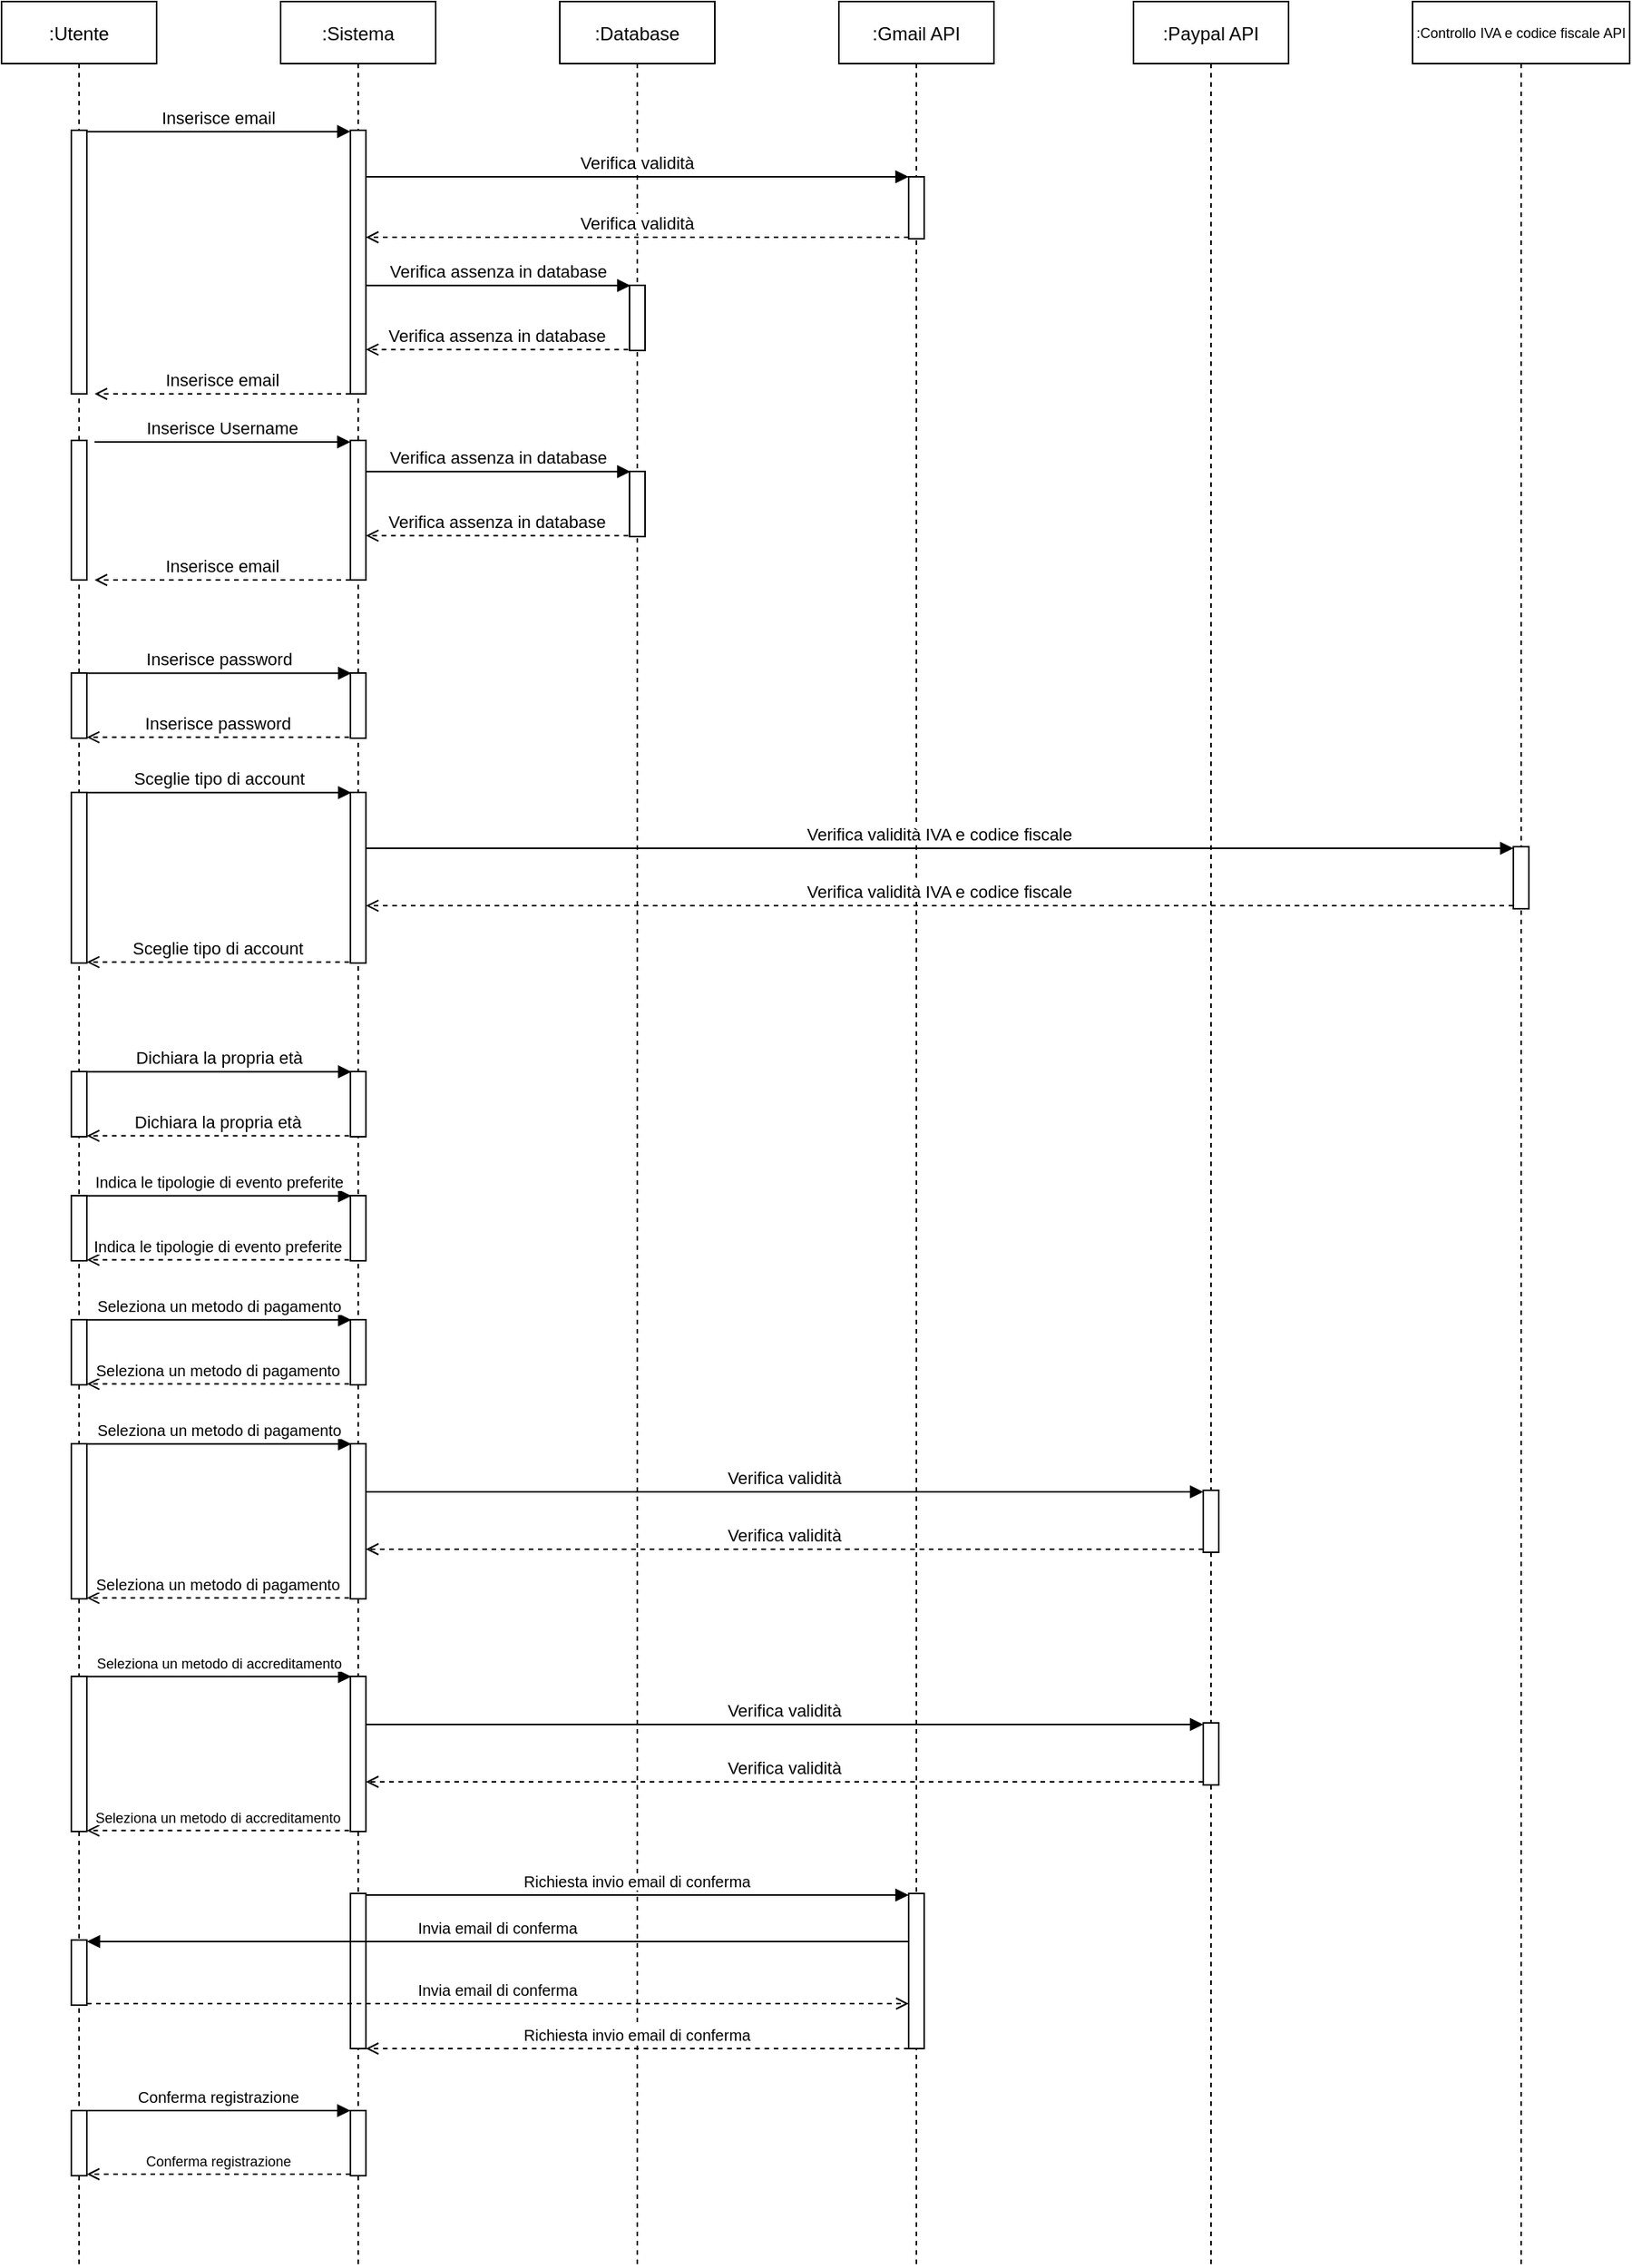 <mxfile version="20.5.3" type="device"><diagram id="kgpKYQtTHZ0yAKxKKP6v" name="Page-1"><mxGraphModel dx="2852" dy="1538" grid="1" gridSize="10" guides="1" tooltips="1" connect="1" arrows="1" fold="1" page="1" pageScale="1" pageWidth="850" pageHeight="1100" math="0" shadow="0"><root><mxCell id="0"/><mxCell id="1" parent="0"/><mxCell id="3nuBFxr9cyL0pnOWT2aG-1" value=":Utente" style="shape=umlLifeline;perimeter=lifelinePerimeter;container=1;collapsible=0;recursiveResize=0;rounded=0;shadow=0;strokeWidth=1;" parent="1" vertex="1"><mxGeometry x="80" y="60" width="100" height="1460" as="geometry"/></mxCell><mxCell id="-j8DIlYsSEZir16RVXWI-24" value="" style="points=[];perimeter=orthogonalPerimeter;rounded=0;shadow=0;strokeWidth=1;" vertex="1" parent="3nuBFxr9cyL0pnOWT2aG-1"><mxGeometry x="45" y="83" width="10" height="170" as="geometry"/></mxCell><mxCell id="-j8DIlYsSEZir16RVXWI-27" value="" style="points=[];perimeter=orthogonalPerimeter;rounded=0;shadow=0;strokeWidth=1;" vertex="1" parent="3nuBFxr9cyL0pnOWT2aG-1"><mxGeometry x="45" y="283" width="10" height="90" as="geometry"/></mxCell><mxCell id="-j8DIlYsSEZir16RVXWI-38" value="" style="points=[];perimeter=orthogonalPerimeter;rounded=0;shadow=0;strokeWidth=1;" vertex="1" parent="3nuBFxr9cyL0pnOWT2aG-1"><mxGeometry x="45" y="433" width="10" height="42" as="geometry"/></mxCell><mxCell id="-j8DIlYsSEZir16RVXWI-46" value="" style="points=[];perimeter=orthogonalPerimeter;rounded=0;shadow=0;strokeWidth=1;" vertex="1" parent="3nuBFxr9cyL0pnOWT2aG-1"><mxGeometry x="45" y="510" width="10" height="110" as="geometry"/></mxCell><mxCell id="-j8DIlYsSEZir16RVXWI-47" value="Sceglie tipo di account" style="verticalAlign=bottom;endArrow=open;shadow=0;strokeWidth=1;exitX=-0.081;exitY=0.986;exitDx=0;exitDy=0;exitPerimeter=0;endFill=0;dashed=1;" edge="1" parent="3nuBFxr9cyL0pnOWT2aG-1"><mxGeometry relative="1" as="geometry"><mxPoint x="224.19" y="619.412" as="sourcePoint"/><mxPoint x="55" y="619.412" as="targetPoint"/></mxGeometry></mxCell><mxCell id="-j8DIlYsSEZir16RVXWI-48" value="Sceglie tipo di account" style="verticalAlign=bottom;endArrow=block;shadow=0;strokeWidth=1;entryX=0.058;entryY=0.003;entryDx=0;entryDy=0;entryPerimeter=0;" edge="1" source="-j8DIlYsSEZir16RVXWI-46" parent="3nuBFxr9cyL0pnOWT2aG-1"><mxGeometry relative="1" as="geometry"><mxPoint x="50" y="510.126" as="sourcePoint"/><mxPoint x="225.58" y="510.126" as="targetPoint"/></mxGeometry></mxCell><mxCell id="-j8DIlYsSEZir16RVXWI-50" value="" style="points=[];perimeter=orthogonalPerimeter;rounded=0;shadow=0;strokeWidth=1;" vertex="1" parent="3nuBFxr9cyL0pnOWT2aG-1"><mxGeometry x="45" y="690" width="10" height="42" as="geometry"/></mxCell><mxCell id="-j8DIlYsSEZir16RVXWI-51" value="Dichiara la propria età" style="verticalAlign=bottom;endArrow=block;shadow=0;strokeWidth=1;entryX=0.058;entryY=0.003;entryDx=0;entryDy=0;entryPerimeter=0;" edge="1" source="-j8DIlYsSEZir16RVXWI-50" parent="3nuBFxr9cyL0pnOWT2aG-1"><mxGeometry relative="1" as="geometry"><mxPoint x="-30" y="570.126" as="sourcePoint"/><mxPoint x="225.58" y="690.126" as="targetPoint"/></mxGeometry></mxCell><mxCell id="-j8DIlYsSEZir16RVXWI-52" value="Dichiara la propria età" style="verticalAlign=bottom;endArrow=open;shadow=0;strokeWidth=1;exitX=-0.081;exitY=0.986;exitDx=0;exitDy=0;exitPerimeter=0;endFill=0;dashed=1;" edge="1" target="-j8DIlYsSEZir16RVXWI-50" parent="3nuBFxr9cyL0pnOWT2aG-1"><mxGeometry relative="1" as="geometry"><mxPoint x="224.19" y="731.412" as="sourcePoint"/><mxPoint x="-30" y="611.412" as="targetPoint"/></mxGeometry></mxCell><mxCell id="-j8DIlYsSEZir16RVXWI-54" value="" style="points=[];perimeter=orthogonalPerimeter;rounded=0;shadow=0;strokeWidth=1;" vertex="1" parent="3nuBFxr9cyL0pnOWT2aG-1"><mxGeometry x="45" y="770" width="10" height="42" as="geometry"/></mxCell><mxCell id="-j8DIlYsSEZir16RVXWI-55" value="Indica le tipologie di evento preferite" style="verticalAlign=bottom;endArrow=block;shadow=0;strokeWidth=1;entryX=0.058;entryY=0.003;entryDx=0;entryDy=0;entryPerimeter=0;fontSize=10;" edge="1" source="-j8DIlYsSEZir16RVXWI-54" parent="3nuBFxr9cyL0pnOWT2aG-1"><mxGeometry relative="1" as="geometry"><mxPoint x="-110" y="530.126" as="sourcePoint"/><mxPoint x="225.58" y="770.126" as="targetPoint"/></mxGeometry></mxCell><mxCell id="-j8DIlYsSEZir16RVXWI-56" value="Indica le tipologie di evento preferite" style="verticalAlign=bottom;endArrow=open;shadow=0;strokeWidth=1;exitX=-0.081;exitY=0.986;exitDx=0;exitDy=0;exitPerimeter=0;endFill=0;dashed=1;fontSize=10;" edge="1" target="-j8DIlYsSEZir16RVXWI-54" parent="3nuBFxr9cyL0pnOWT2aG-1"><mxGeometry relative="1" as="geometry"><mxPoint x="224.19" y="811.412" as="sourcePoint"/><mxPoint x="-110" y="571.412" as="targetPoint"/></mxGeometry></mxCell><mxCell id="-j8DIlYsSEZir16RVXWI-58" value="" style="points=[];perimeter=orthogonalPerimeter;rounded=0;shadow=0;strokeWidth=1;" vertex="1" parent="3nuBFxr9cyL0pnOWT2aG-1"><mxGeometry x="45" y="850" width="10" height="42" as="geometry"/></mxCell><mxCell id="-j8DIlYsSEZir16RVXWI-59" value="Seleziona un metodo di pagamento" style="verticalAlign=bottom;endArrow=block;shadow=0;strokeWidth=1;entryX=0.058;entryY=0.003;entryDx=0;entryDy=0;entryPerimeter=0;fontSize=10;" edge="1" source="-j8DIlYsSEZir16RVXWI-58" parent="3nuBFxr9cyL0pnOWT2aG-1"><mxGeometry relative="1" as="geometry"><mxPoint x="-110" y="610.126" as="sourcePoint"/><mxPoint x="225.58" y="850.126" as="targetPoint"/></mxGeometry></mxCell><mxCell id="-j8DIlYsSEZir16RVXWI-60" value="Seleziona un metodo di pagamento" style="verticalAlign=bottom;endArrow=open;shadow=0;strokeWidth=1;exitX=-0.081;exitY=0.986;exitDx=0;exitDy=0;exitPerimeter=0;endFill=0;dashed=1;fontSize=10;" edge="1" target="-j8DIlYsSEZir16RVXWI-58" parent="3nuBFxr9cyL0pnOWT2aG-1"><mxGeometry relative="1" as="geometry"><mxPoint x="224.19" y="891.412" as="sourcePoint"/><mxPoint x="-110" y="651.412" as="targetPoint"/></mxGeometry></mxCell><mxCell id="-j8DIlYsSEZir16RVXWI-62" value="" style="points=[];perimeter=orthogonalPerimeter;rounded=0;shadow=0;strokeWidth=1;" vertex="1" parent="3nuBFxr9cyL0pnOWT2aG-1"><mxGeometry x="45" y="930" width="10" height="100" as="geometry"/></mxCell><mxCell id="-j8DIlYsSEZir16RVXWI-63" value="Seleziona un metodo di pagamento" style="verticalAlign=bottom;endArrow=block;shadow=0;strokeWidth=1;entryX=0.058;entryY=0.003;entryDx=0;entryDy=0;entryPerimeter=0;fontSize=10;" edge="1" source="-j8DIlYsSEZir16RVXWI-62" parent="3nuBFxr9cyL0pnOWT2aG-1"><mxGeometry relative="1" as="geometry"><mxPoint x="-190" y="570.126" as="sourcePoint"/><mxPoint x="225.58" y="930.126" as="targetPoint"/></mxGeometry></mxCell><mxCell id="-j8DIlYsSEZir16RVXWI-64" value="Seleziona un metodo di pagamento" style="verticalAlign=bottom;endArrow=open;shadow=0;strokeWidth=1;exitX=-0.081;exitY=0.986;exitDx=0;exitDy=0;exitPerimeter=0;endFill=0;dashed=1;fontSize=10;" edge="1" parent="3nuBFxr9cyL0pnOWT2aG-1"><mxGeometry relative="1" as="geometry"><mxPoint x="224.19" y="1029.412" as="sourcePoint"/><mxPoint x="55" y="1029.412" as="targetPoint"/></mxGeometry></mxCell><mxCell id="-j8DIlYsSEZir16RVXWI-70" value="" style="points=[];perimeter=orthogonalPerimeter;rounded=0;shadow=0;strokeWidth=1;" vertex="1" parent="3nuBFxr9cyL0pnOWT2aG-1"><mxGeometry x="45" y="1080" width="10" height="100" as="geometry"/></mxCell><mxCell id="-j8DIlYsSEZir16RVXWI-71" value="Seleziona un metodo di accreditamento" style="verticalAlign=bottom;endArrow=block;shadow=0;strokeWidth=1;entryX=0.058;entryY=0.003;entryDx=0;entryDy=0;entryPerimeter=0;fontSize=9;" edge="1" source="-j8DIlYsSEZir16RVXWI-70" parent="3nuBFxr9cyL0pnOWT2aG-1"><mxGeometry relative="1" as="geometry"><mxPoint x="-270" y="660.126" as="sourcePoint"/><mxPoint x="225.58" y="1080.126" as="targetPoint"/></mxGeometry></mxCell><mxCell id="-j8DIlYsSEZir16RVXWI-72" value="Seleziona un metodo di accreditamento" style="verticalAlign=bottom;endArrow=open;shadow=0;strokeWidth=1;exitX=-0.081;exitY=0.986;exitDx=0;exitDy=0;exitPerimeter=0;endFill=0;dashed=1;fontSize=9;" edge="1" parent="3nuBFxr9cyL0pnOWT2aG-1"><mxGeometry relative="1" as="geometry"><mxPoint x="224.19" y="1179.412" as="sourcePoint"/><mxPoint x="55" y="1179.412" as="targetPoint"/></mxGeometry></mxCell><mxCell id="-j8DIlYsSEZir16RVXWI-87" value="" style="points=[];perimeter=orthogonalPerimeter;rounded=0;shadow=0;strokeWidth=1;" vertex="1" parent="3nuBFxr9cyL0pnOWT2aG-1"><mxGeometry x="45" y="1250" width="10" height="42" as="geometry"/></mxCell><mxCell id="-j8DIlYsSEZir16RVXWI-99" value="" style="points=[];perimeter=orthogonalPerimeter;rounded=0;shadow=0;strokeWidth=1;" vertex="1" parent="3nuBFxr9cyL0pnOWT2aG-1"><mxGeometry x="45" y="1360" width="10" height="42" as="geometry"/></mxCell><mxCell id="3nuBFxr9cyL0pnOWT2aG-5" value=":Sistema" style="shape=umlLifeline;perimeter=lifelinePerimeter;container=1;collapsible=0;recursiveResize=0;rounded=0;shadow=0;strokeWidth=1;" parent="1" vertex="1"><mxGeometry x="260" y="60" width="100" height="1460" as="geometry"/></mxCell><mxCell id="-j8DIlYsSEZir16RVXWI-33" value="" style="points=[];perimeter=orthogonalPerimeter;rounded=0;shadow=0;strokeWidth=1;" vertex="1" parent="3nuBFxr9cyL0pnOWT2aG-5"><mxGeometry x="45" y="433" width="10" height="42" as="geometry"/></mxCell><mxCell id="-j8DIlYsSEZir16RVXWI-36" value="" style="points=[];perimeter=orthogonalPerimeter;rounded=0;shadow=0;strokeWidth=1;" vertex="1" parent="3nuBFxr9cyL0pnOWT2aG-5"><mxGeometry x="45" y="83" width="10" height="170" as="geometry"/></mxCell><mxCell id="-j8DIlYsSEZir16RVXWI-37" value="" style="points=[];perimeter=orthogonalPerimeter;rounded=0;shadow=0;strokeWidth=1;" vertex="1" parent="3nuBFxr9cyL0pnOWT2aG-5"><mxGeometry x="45" y="283" width="10" height="90" as="geometry"/></mxCell><mxCell id="-j8DIlYsSEZir16RVXWI-49" value="" style="points=[];perimeter=orthogonalPerimeter;rounded=0;shadow=0;strokeWidth=1;" vertex="1" parent="3nuBFxr9cyL0pnOWT2aG-5"><mxGeometry x="45" y="510" width="10" height="110" as="geometry"/></mxCell><mxCell id="-j8DIlYsSEZir16RVXWI-53" value="" style="points=[];perimeter=orthogonalPerimeter;rounded=0;shadow=0;strokeWidth=1;" vertex="1" parent="3nuBFxr9cyL0pnOWT2aG-5"><mxGeometry x="45" y="690" width="10" height="42" as="geometry"/></mxCell><mxCell id="-j8DIlYsSEZir16RVXWI-57" value="" style="points=[];perimeter=orthogonalPerimeter;rounded=0;shadow=0;strokeWidth=1;" vertex="1" parent="3nuBFxr9cyL0pnOWT2aG-5"><mxGeometry x="45" y="770" width="10" height="42" as="geometry"/></mxCell><mxCell id="-j8DIlYsSEZir16RVXWI-61" value="" style="points=[];perimeter=orthogonalPerimeter;rounded=0;shadow=0;strokeWidth=1;" vertex="1" parent="3nuBFxr9cyL0pnOWT2aG-5"><mxGeometry x="45" y="850" width="10" height="42" as="geometry"/></mxCell><mxCell id="-j8DIlYsSEZir16RVXWI-65" value="" style="points=[];perimeter=orthogonalPerimeter;rounded=0;shadow=0;strokeWidth=1;" vertex="1" parent="3nuBFxr9cyL0pnOWT2aG-5"><mxGeometry x="45" y="930" width="10" height="100" as="geometry"/></mxCell><mxCell id="-j8DIlYsSEZir16RVXWI-73" value="" style="points=[];perimeter=orthogonalPerimeter;rounded=0;shadow=0;strokeWidth=1;" vertex="1" parent="3nuBFxr9cyL0pnOWT2aG-5"><mxGeometry x="45" y="1080" width="10" height="100" as="geometry"/></mxCell><mxCell id="-j8DIlYsSEZir16RVXWI-85" value="" style="points=[];perimeter=orthogonalPerimeter;rounded=0;shadow=0;strokeWidth=1;" vertex="1" parent="3nuBFxr9cyL0pnOWT2aG-5"><mxGeometry x="45" y="1220" width="10" height="100" as="geometry"/></mxCell><mxCell id="-j8DIlYsSEZir16RVXWI-102" value="" style="points=[];perimeter=orthogonalPerimeter;rounded=0;shadow=0;strokeWidth=1;" vertex="1" parent="3nuBFxr9cyL0pnOWT2aG-5"><mxGeometry x="45" y="1360" width="10" height="42" as="geometry"/></mxCell><mxCell id="-j8DIlYsSEZir16RVXWI-1" value=":Database" style="shape=umlLifeline;perimeter=lifelinePerimeter;container=1;collapsible=0;recursiveResize=0;rounded=0;shadow=0;strokeWidth=1;" vertex="1" parent="1"><mxGeometry x="440" y="60" width="100" height="1460" as="geometry"/></mxCell><mxCell id="-j8DIlYsSEZir16RVXWI-2" value="" style="points=[];perimeter=orthogonalPerimeter;rounded=0;shadow=0;strokeWidth=1;" vertex="1" parent="-j8DIlYsSEZir16RVXWI-1"><mxGeometry x="45" y="183" width="10" height="42" as="geometry"/></mxCell><mxCell id="-j8DIlYsSEZir16RVXWI-29" value="" style="points=[];perimeter=orthogonalPerimeter;rounded=0;shadow=0;strokeWidth=1;" vertex="1" parent="-j8DIlYsSEZir16RVXWI-1"><mxGeometry x="45" y="303" width="10" height="42" as="geometry"/></mxCell><mxCell id="-j8DIlYsSEZir16RVXWI-30" value="Verifica assenza in database" style="verticalAlign=bottom;endArrow=block;shadow=0;strokeWidth=1;entryX=0.058;entryY=0.003;entryDx=0;entryDy=0;entryPerimeter=0;" edge="1" target="-j8DIlYsSEZir16RVXWI-29" parent="-j8DIlYsSEZir16RVXWI-1"><mxGeometry relative="1" as="geometry"><mxPoint x="-125" y="303.126" as="sourcePoint"/><mxPoint x="40" y="353" as="targetPoint"/></mxGeometry></mxCell><mxCell id="-j8DIlYsSEZir16RVXWI-31" value="Verifica assenza in database" style="verticalAlign=bottom;endArrow=open;shadow=0;strokeWidth=1;exitX=-0.081;exitY=0.986;exitDx=0;exitDy=0;exitPerimeter=0;endFill=0;dashed=1;" edge="1" source="-j8DIlYsSEZir16RVXWI-29" parent="-j8DIlYsSEZir16RVXWI-1"><mxGeometry relative="1" as="geometry"><mxPoint x="40" y="393" as="sourcePoint"/><mxPoint x="-125" y="344.412" as="targetPoint"/></mxGeometry></mxCell><mxCell id="-j8DIlYsSEZir16RVXWI-8" value=":Gmail API" style="shape=umlLifeline;perimeter=lifelinePerimeter;container=1;collapsible=0;recursiveResize=0;rounded=0;shadow=0;strokeWidth=1;" vertex="1" parent="1"><mxGeometry x="620" y="60" width="100" height="1460" as="geometry"/></mxCell><mxCell id="-j8DIlYsSEZir16RVXWI-9" value="" style="points=[];perimeter=orthogonalPerimeter;rounded=0;shadow=0;strokeWidth=1;" vertex="1" parent="-j8DIlYsSEZir16RVXWI-8"><mxGeometry x="45" y="113" width="10" height="40" as="geometry"/></mxCell><mxCell id="-j8DIlYsSEZir16RVXWI-83" value="Verifica validità IVA e codice fiscale" style="verticalAlign=bottom;endArrow=open;shadow=0;strokeWidth=1;dashed=1;endFill=0;" edge="1" parent="-j8DIlYsSEZir16RVXWI-8"><mxGeometry relative="1" as="geometry"><mxPoint x="435" y="583.05" as="sourcePoint"/><mxPoint x="-305" y="583.05" as="targetPoint"/></mxGeometry></mxCell><mxCell id="-j8DIlYsSEZir16RVXWI-94" value="" style="points=[];perimeter=orthogonalPerimeter;rounded=0;shadow=0;strokeWidth=1;" vertex="1" parent="-j8DIlYsSEZir16RVXWI-8"><mxGeometry x="45" y="1220" width="10" height="100" as="geometry"/></mxCell><mxCell id="-j8DIlYsSEZir16RVXWI-20" value="Verifica validità" style="verticalAlign=bottom;endArrow=block;shadow=0;strokeWidth=1;" edge="1" parent="1"><mxGeometry relative="1" as="geometry"><mxPoint x="315" y="173" as="sourcePoint"/><mxPoint x="665.0" y="173" as="targetPoint"/></mxGeometry></mxCell><mxCell id="-j8DIlYsSEZir16RVXWI-21" value="Verifica validità" style="verticalAlign=bottom;endArrow=open;shadow=0;strokeWidth=1;dashed=1;endFill=0;" edge="1" parent="1"><mxGeometry relative="1" as="geometry"><mxPoint x="665" y="212" as="sourcePoint"/><mxPoint x="315" y="212" as="targetPoint"/></mxGeometry></mxCell><mxCell id="-j8DIlYsSEZir16RVXWI-22" value="Verifica assenza in database" style="verticalAlign=bottom;endArrow=block;shadow=0;strokeWidth=1;entryX=0.058;entryY=0.003;entryDx=0;entryDy=0;entryPerimeter=0;" edge="1" parent="1" target="-j8DIlYsSEZir16RVXWI-2"><mxGeometry relative="1" as="geometry"><mxPoint x="315" y="243.126" as="sourcePoint"/><mxPoint x="480" y="293" as="targetPoint"/></mxGeometry></mxCell><mxCell id="-j8DIlYsSEZir16RVXWI-23" value="Verifica assenza in database" style="verticalAlign=bottom;endArrow=open;shadow=0;strokeWidth=1;exitX=-0.081;exitY=0.986;exitDx=0;exitDy=0;exitPerimeter=0;endFill=0;dashed=1;" edge="1" parent="1" source="-j8DIlYsSEZir16RVXWI-2"><mxGeometry relative="1" as="geometry"><mxPoint x="480" y="333" as="sourcePoint"/><mxPoint x="315" y="284.412" as="targetPoint"/></mxGeometry></mxCell><mxCell id="-j8DIlYsSEZir16RVXWI-25" value="Inserisce email" style="verticalAlign=bottom;endArrow=block;shadow=0;strokeWidth=1;exitX=1;exitY=0.005;exitDx=0;exitDy=0;exitPerimeter=0;" edge="1" parent="1" source="-j8DIlYsSEZir16RVXWI-24" target="-j8DIlYsSEZir16RVXWI-36"><mxGeometry relative="1" as="geometry"><mxPoint x="144.93" y="103.86" as="sourcePoint"/><mxPoint x="315" y="103.0" as="targetPoint"/></mxGeometry></mxCell><mxCell id="-j8DIlYsSEZir16RVXWI-26" value="Inserisce email" style="verticalAlign=bottom;endArrow=open;shadow=0;strokeWidth=1;entryX=1;entryY=1;entryDx=0;entryDy=0;entryPerimeter=0;endFill=0;dashed=1;" edge="1" parent="1" source="-j8DIlYsSEZir16RVXWI-36"><mxGeometry relative="1" as="geometry"><mxPoint x="305" y="313.0" as="sourcePoint"/><mxPoint x="140" y="313.0" as="targetPoint"/></mxGeometry></mxCell><mxCell id="-j8DIlYsSEZir16RVXWI-28" value="Inserisce Username" style="verticalAlign=bottom;endArrow=block;shadow=0;strokeWidth=1;" edge="1" parent="1" target="-j8DIlYsSEZir16RVXWI-37"><mxGeometry relative="1" as="geometry"><mxPoint x="140" y="344" as="sourcePoint"/><mxPoint x="305" y="344" as="targetPoint"/></mxGeometry></mxCell><mxCell id="-j8DIlYsSEZir16RVXWI-32" value="Inserisce email" style="verticalAlign=bottom;endArrow=open;shadow=0;strokeWidth=1;endFill=0;dashed=1;" edge="1" parent="1" source="-j8DIlYsSEZir16RVXWI-37"><mxGeometry relative="1" as="geometry"><mxPoint x="305" y="433" as="sourcePoint"/><mxPoint x="140" y="433" as="targetPoint"/></mxGeometry></mxCell><mxCell id="-j8DIlYsSEZir16RVXWI-34" value="Inserisce password" style="verticalAlign=bottom;endArrow=block;shadow=0;strokeWidth=1;entryX=0.058;entryY=0.003;entryDx=0;entryDy=0;entryPerimeter=0;" edge="1" parent="1" target="-j8DIlYsSEZir16RVXWI-33" source="-j8DIlYsSEZir16RVXWI-38"><mxGeometry relative="1" as="geometry"><mxPoint x="130" y="493.126" as="sourcePoint"/><mxPoint x="-145" y="423" as="targetPoint"/></mxGeometry></mxCell><mxCell id="-j8DIlYsSEZir16RVXWI-35" value="Inserisce password" style="verticalAlign=bottom;endArrow=open;shadow=0;strokeWidth=1;exitX=-0.081;exitY=0.986;exitDx=0;exitDy=0;exitPerimeter=0;endFill=0;dashed=1;" edge="1" parent="1" source="-j8DIlYsSEZir16RVXWI-33" target="-j8DIlYsSEZir16RVXWI-38"><mxGeometry relative="1" as="geometry"><mxPoint x="-145" y="463" as="sourcePoint"/><mxPoint x="130" y="534.412" as="targetPoint"/></mxGeometry></mxCell><mxCell id="-j8DIlYsSEZir16RVXWI-66" value=":Paypal API" style="shape=umlLifeline;perimeter=lifelinePerimeter;container=1;collapsible=0;recursiveResize=0;rounded=0;shadow=0;strokeWidth=1;" vertex="1" parent="1"><mxGeometry x="810" y="60" width="100" height="1460" as="geometry"/></mxCell><mxCell id="-j8DIlYsSEZir16RVXWI-67" value="" style="points=[];perimeter=orthogonalPerimeter;rounded=0;shadow=0;strokeWidth=1;" vertex="1" parent="-j8DIlYsSEZir16RVXWI-66"><mxGeometry x="45" y="1110" width="10" height="40" as="geometry"/></mxCell><mxCell id="-j8DIlYsSEZir16RVXWI-74" value="" style="points=[];perimeter=orthogonalPerimeter;rounded=0;shadow=0;strokeWidth=1;" vertex="1" parent="-j8DIlYsSEZir16RVXWI-66"><mxGeometry x="45" y="960" width="10" height="40" as="geometry"/></mxCell><mxCell id="-j8DIlYsSEZir16RVXWI-75" value="Verifica validità" style="verticalAlign=bottom;endArrow=block;shadow=0;strokeWidth=1;" edge="1" parent="-j8DIlYsSEZir16RVXWI-66"><mxGeometry relative="1" as="geometry"><mxPoint x="-495" y="961.0" as="sourcePoint"/><mxPoint x="45" y="961.0" as="targetPoint"/></mxGeometry></mxCell><mxCell id="-j8DIlYsSEZir16RVXWI-76" value="Verifica validità" style="verticalAlign=bottom;endArrow=open;shadow=0;strokeWidth=1;dashed=1;endFill=0;" edge="1" parent="-j8DIlYsSEZir16RVXWI-66"><mxGeometry relative="1" as="geometry"><mxPoint x="45" y="998" as="sourcePoint"/><mxPoint x="-495" y="998" as="targetPoint"/></mxGeometry></mxCell><mxCell id="-j8DIlYsSEZir16RVXWI-68" value="Verifica validità" style="verticalAlign=bottom;endArrow=block;shadow=0;strokeWidth=1;" edge="1" parent="1"><mxGeometry relative="1" as="geometry"><mxPoint x="315" y="1171" as="sourcePoint"/><mxPoint x="855" y="1171" as="targetPoint"/></mxGeometry></mxCell><mxCell id="-j8DIlYsSEZir16RVXWI-69" value="Verifica validità" style="verticalAlign=bottom;endArrow=open;shadow=0;strokeWidth=1;dashed=1;endFill=0;" edge="1" parent="1"><mxGeometry relative="1" as="geometry"><mxPoint x="855" y="1208" as="sourcePoint"/><mxPoint x="315" y="1208" as="targetPoint"/></mxGeometry></mxCell><mxCell id="-j8DIlYsSEZir16RVXWI-77" value=":Controllo IVA e codice fiscale API" style="shape=umlLifeline;perimeter=lifelinePerimeter;container=1;collapsible=0;recursiveResize=0;rounded=0;shadow=0;strokeWidth=1;fontSize=9;verticalAlign=middle;" vertex="1" parent="1"><mxGeometry x="990" y="60" width="140" height="1460" as="geometry"/></mxCell><mxCell id="-j8DIlYsSEZir16RVXWI-78" value="" style="points=[];perimeter=orthogonalPerimeter;rounded=0;shadow=0;strokeWidth=1;" vertex="1" parent="-j8DIlYsSEZir16RVXWI-77"><mxGeometry x="65" y="545" width="10" height="40" as="geometry"/></mxCell><mxCell id="-j8DIlYsSEZir16RVXWI-82" value="Verifica validità IVA e codice fiscale" style="verticalAlign=bottom;endArrow=block;shadow=0;strokeWidth=1;" edge="1" parent="1"><mxGeometry relative="1" as="geometry"><mxPoint x="315" y="606" as="sourcePoint"/><mxPoint x="1055" y="606" as="targetPoint"/></mxGeometry></mxCell><mxCell id="-j8DIlYsSEZir16RVXWI-86" value="Invia email di conferma" style="verticalAlign=bottom;endArrow=block;shadow=0;strokeWidth=1;fontSize=10;" edge="1" parent="1" source="-j8DIlYsSEZir16RVXWI-94"><mxGeometry relative="1" as="geometry"><mxPoint x="305" y="1311" as="sourcePoint"/><mxPoint x="135" y="1311" as="targetPoint"/></mxGeometry></mxCell><mxCell id="-j8DIlYsSEZir16RVXWI-88" value="Invia email di conferma" style="verticalAlign=bottom;endArrow=open;shadow=0;strokeWidth=1;endFill=0;dashed=1;fontSize=10;" edge="1" parent="1" target="-j8DIlYsSEZir16RVXWI-94"><mxGeometry relative="1" as="geometry"><mxPoint x="135" y="1351" as="sourcePoint"/><mxPoint x="305.0" y="1351" as="targetPoint"/></mxGeometry></mxCell><mxCell id="-j8DIlYsSEZir16RVXWI-93" value="Richiesta invio email di conferma" style="verticalAlign=bottom;endArrow=block;shadow=0;strokeWidth=1;fontSize=10;" edge="1" parent="1"><mxGeometry relative="1" as="geometry"><mxPoint x="315" y="1281" as="sourcePoint"/><mxPoint x="665" y="1281" as="targetPoint"/></mxGeometry></mxCell><mxCell id="-j8DIlYsSEZir16RVXWI-95" value="Richiesta invio email di conferma" style="verticalAlign=bottom;endArrow=open;shadow=0;strokeWidth=1;endFill=0;dashed=1;fontSize=10;" edge="1" parent="1"><mxGeometry relative="1" as="geometry"><mxPoint x="665" y="1380" as="sourcePoint"/><mxPoint x="315" y="1380" as="targetPoint"/></mxGeometry></mxCell><mxCell id="-j8DIlYsSEZir16RVXWI-101" value="Conferma registrazione" style="verticalAlign=bottom;endArrow=block;shadow=0;strokeWidth=1;fontSize=10;" edge="1" parent="1"><mxGeometry relative="1" as="geometry"><mxPoint x="135" y="1420.0" as="sourcePoint"/><mxPoint x="305" y="1420.0" as="targetPoint"/></mxGeometry></mxCell><mxCell id="-j8DIlYsSEZir16RVXWI-103" value="Conferma registrazione" style="verticalAlign=bottom;endArrow=open;shadow=0;strokeWidth=1;endFill=0;dashed=1;fontSize=9;" edge="1" parent="1"><mxGeometry relative="1" as="geometry"><mxPoint x="305" y="1461.0" as="sourcePoint"/><mxPoint x="135" y="1461.0" as="targetPoint"/></mxGeometry></mxCell></root></mxGraphModel></diagram></mxfile>